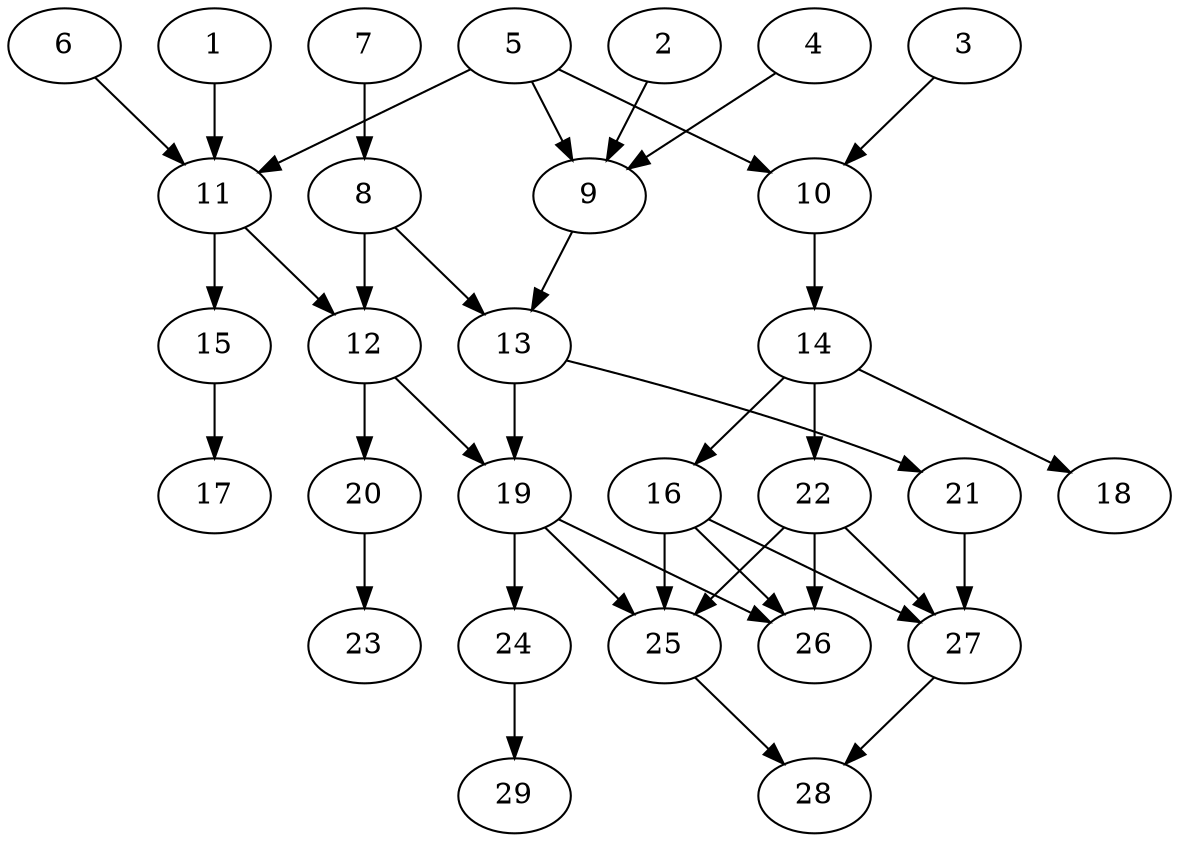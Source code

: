// DAG (tier=2-normal, mode=compute, n=29, ccr=0.397, fat=0.583, density=0.404, regular=0.582, jump=0.130, mindata=524288, maxdata=8388608)
// DAG automatically generated by daggen at Sun Aug 24 16:33:33 2025
// /home/ermia/Project/Environments/daggen/bin/daggen --dot --ccr 0.397 --fat 0.583 --regular 0.582 --density 0.404 --jump 0.130 --mindata 524288 --maxdata 8388608 -n 29 
digraph G {
  1 [size="96675277312131858432", alpha="0.12", expect_size="48337638656065929216"]
  1 -> 11 [size ="168513075412992"]
  2 [size="1427616598012495", alpha="0.17", expect_size="713808299006247"]
  2 -> 9 [size ="47436605161472"]
  3 [size="106541436111569120", alpha="0.10", expect_size="53270718055784560"]
  3 -> 10 [size ="50229382479872"]
  4 [size="150367797231608659968", alpha="0.16", expect_size="75183898615804329984"]
  4 -> 9 [size ="226217680699392"]
  5 [size="1290423673098478", alpha="0.08", expect_size="645211836549239"]
  5 -> 9 [size ="23283051266048"]
  5 -> 10 [size ="23283051266048"]
  5 -> 11 [size ="23283051266048"]
  6 [size="674303502011045760", alpha="0.19", expect_size="337151751005522880"]
  6 -> 11 [size ="389030923468800"]
  7 [size="440241464949222670336", alpha="0.18", expect_size="220120732474611335168"]
  7 -> 8 [size ="462967619452928"]
  8 [size="9545488720023988", alpha="0.07", expect_size="4772744360011994"]
  8 -> 12 [size ="394764537036800"]
  8 -> 13 [size ="394764537036800"]
  9 [size="424607879996112896000", alpha="0.03", expect_size="212303939998056448000"]
  9 -> 13 [size ="451941289164800"]
  10 [size="1808239447080000", alpha="0.10", expect_size="904119723540000"]
  10 -> 14 [size ="48318382080000"]
  11 [size="1422659862162781", alpha="0.18", expect_size="711329931081390"]
  11 -> 12 [size ="57231647178752"]
  11 -> 15 [size ="57231647178752"]
  12 [size="354577405862133891072", alpha="0.20", expect_size="177288702931066945536"]
  12 -> 19 [size ="400771988324352"]
  12 -> 20 [size ="400771988324352"]
  13 [size="113843799910869106688", alpha="0.07", expect_size="56921899955434553344"]
  13 -> 19 [size ="187915632115712"]
  13 -> 21 [size ="187915632115712"]
  14 [size="523188881264021078016", alpha="0.17", expect_size="261594440632010539008"]
  14 -> 16 [size ="519432346533888"]
  14 -> 18 [size ="519432346533888"]
  14 -> 22 [size ="519432346533888"]
  15 [size="63204598067757056000", alpha="0.05", expect_size="31602299033878528000"]
  15 -> 17 [size ="126937255116800"]
  16 [size="148029064525895552", alpha="0.10", expect_size="74014532262947776"]
  16 -> 25 [size ="232534101196800"]
  16 -> 26 [size ="232534101196800"]
  16 -> 27 [size ="232534101196800"]
  17 [size="905519477332898816", alpha="0.04", expect_size="452759738666449408"]
  18 [size="316147926728221", alpha="0.07", expect_size="158073963364110"]
  19 [size="488100724882230214656", alpha="0.15", expect_size="244050362441115107328"]
  19 -> 24 [size ="495940553146368"]
  19 -> 25 [size ="495940553146368"]
  19 -> 26 [size ="495940553146368"]
  20 [size="274721991817351680", alpha="0.19", expect_size="137360995908675840"]
  20 -> 23 [size ="109381752455168"]
  21 [size="24987235367518208000", alpha="0.05", expect_size="12493617683759104000"]
  21 -> 27 [size ="68375753523200"]
  22 [size="20368962892188352512", alpha="0.14", expect_size="10184481446094176256"]
  22 -> 25 [size ="59667237568512"]
  22 -> 26 [size ="59667237568512"]
  22 -> 27 [size ="59667237568512"]
  23 [size="30614918556524076", alpha="0.12", expect_size="15307459278262038"]
  24 [size="212767619298623488", alpha="0.19", expect_size="106383809649311744"]
  24 -> 29 [size ="2851195584512"]
  25 [size="3509147091542736896", alpha="0.04", expect_size="1754573545771368448"]
  25 -> 28 [size ="18473862299648"]
  26 [size="5310039109910418", alpha="0.06", expect_size="2655019554955209"]
  27 [size="456909010189062400", alpha="0.20", expect_size="228454505094531200"]
  27 -> 28 [size ="211901908779008"]
  28 [size="538056320126621504", alpha="0.18", expect_size="269028160063310752"]
  29 [size="11668947838442194", alpha="0.05", expect_size="5834473919221097"]
}